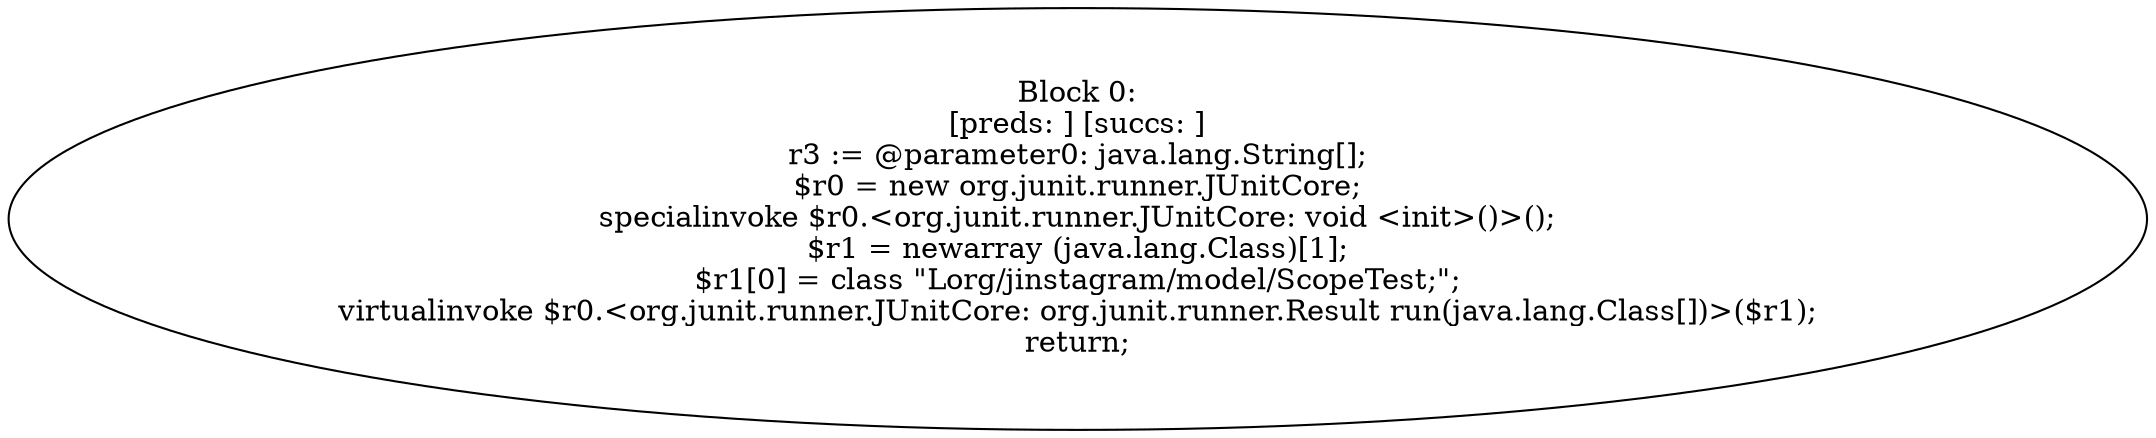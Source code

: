 digraph "unitGraph" {
    "Block 0:
[preds: ] [succs: ]
r3 := @parameter0: java.lang.String[];
$r0 = new org.junit.runner.JUnitCore;
specialinvoke $r0.<org.junit.runner.JUnitCore: void <init>()>();
$r1 = newarray (java.lang.Class)[1];
$r1[0] = class \"Lorg/jinstagram/model/ScopeTest;\";
virtualinvoke $r0.<org.junit.runner.JUnitCore: org.junit.runner.Result run(java.lang.Class[])>($r1);
return;
"
}
